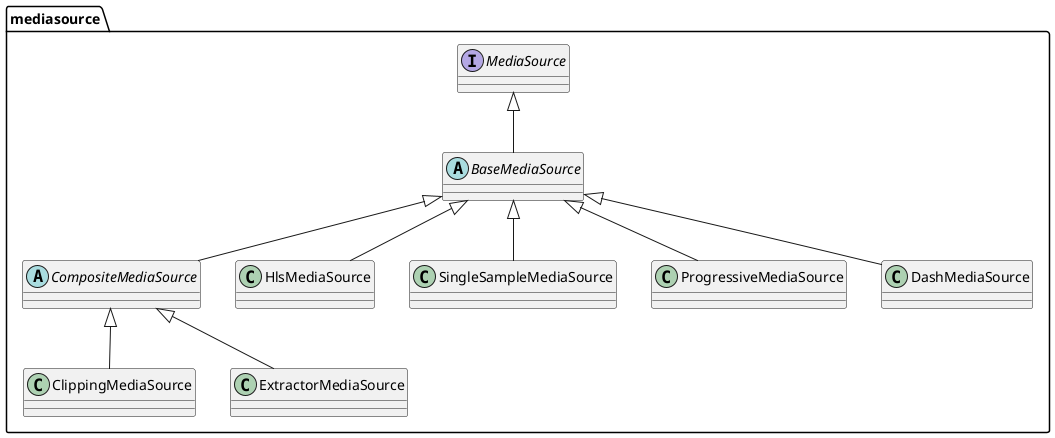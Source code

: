 @startuml
'Defines and provides media to be played by an {@link com.google.android.exoplayer2.ExoPlayer}
package mediasource{

    interface MediaSource
    abstract class BaseMediaSource
    abstract class CompositeMediaSource

    class HlsMediaSource
    class SingleSampleMediaSource
    class ProgressiveMediaSource
    class DashMediaSource
    class ClippingMediaSource
    class ExtractorMediaSource

    MediaSource <|-- BaseMediaSource
    BaseMediaSource <|-- HlsMediaSource
    BaseMediaSource <|-- SingleSampleMediaSource
    BaseMediaSource <|-- ProgressiveMediaSource
    BaseMediaSource <|-- DashMediaSource
    BaseMediaSource <|-- CompositeMediaSource
    CompositeMediaSource <|-- ExtractorMediaSource
    CompositeMediaSource <|-- ClippingMediaSource

}
@enduml